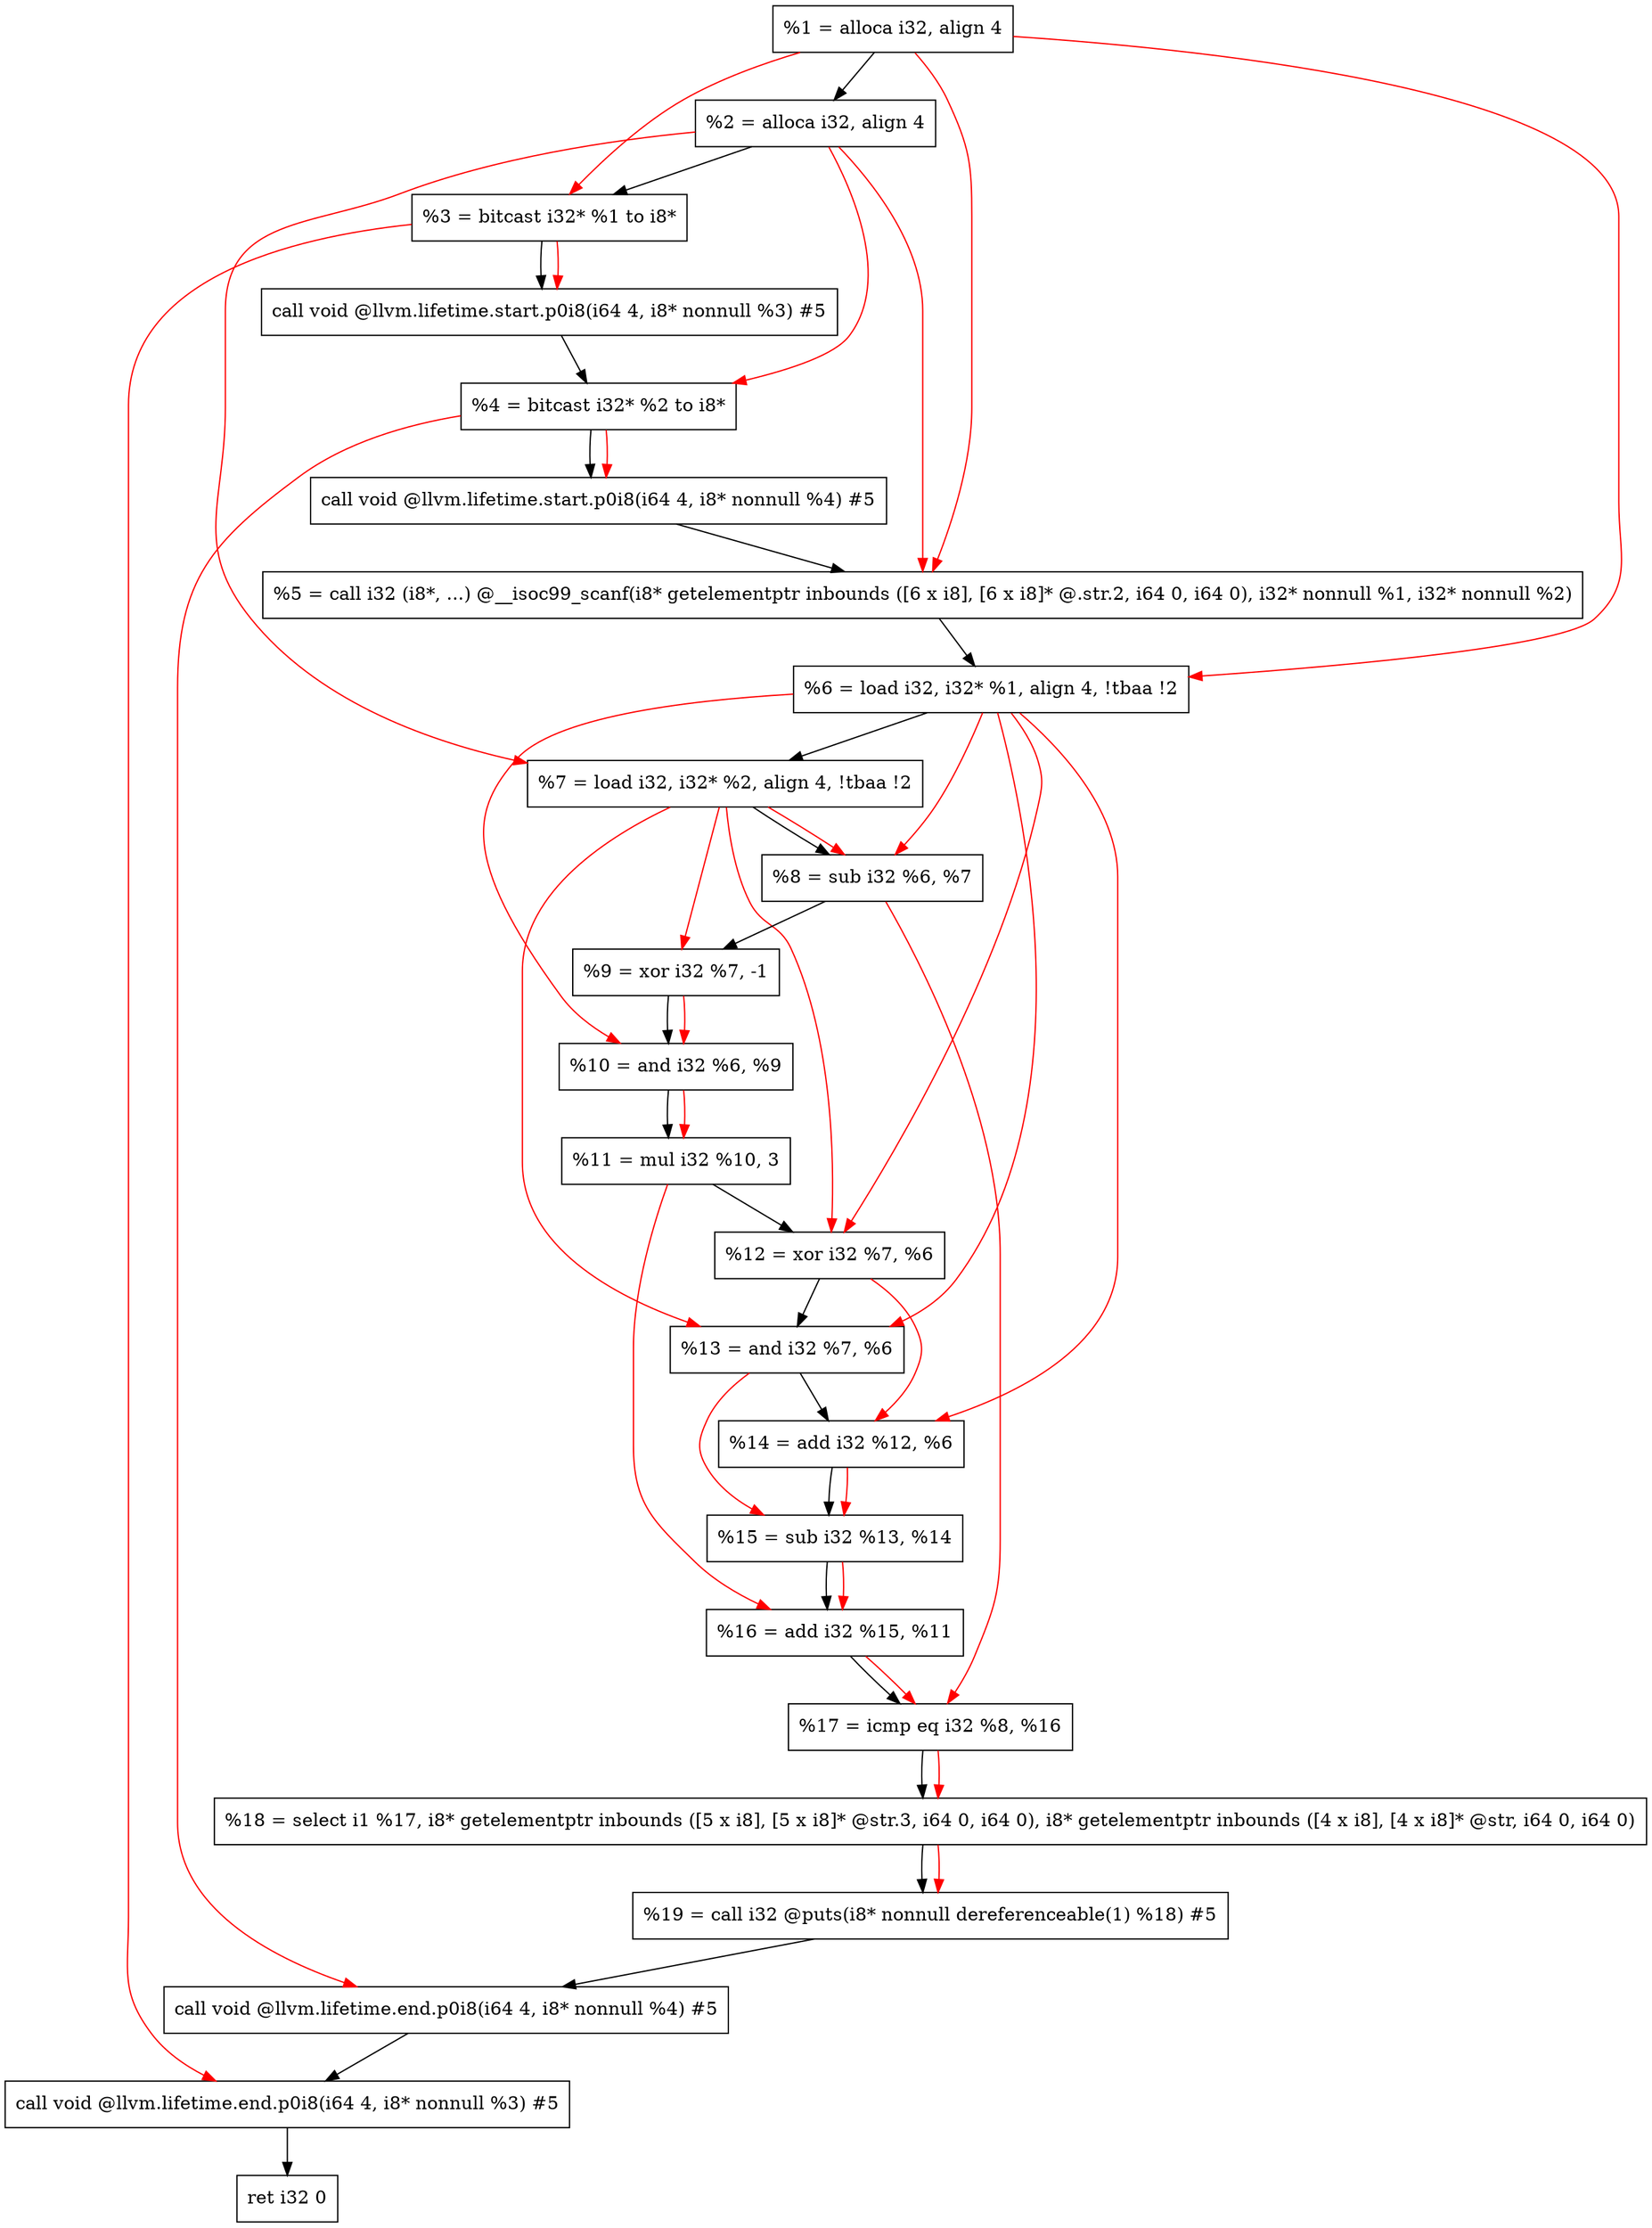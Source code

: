 digraph "DFG for'main' function" {
	Node0x4f83d8[shape=record, label="  %1 = alloca i32, align 4"];
	Node0x4f8488[shape=record, label="  %2 = alloca i32, align 4"];
	Node0x4f8518[shape=record, label="  %3 = bitcast i32* %1 to i8*"];
	Node0x4f8978[shape=record, label="  call void @llvm.lifetime.start.p0i8(i64 4, i8* nonnull %3) #5"];
	Node0x4f8a58[shape=record, label="  %4 = bitcast i32* %2 to i8*"];
	Node0x4f8b78[shape=record, label="  call void @llvm.lifetime.start.p0i8(i64 4, i8* nonnull %4) #5"];
	Node0x4f8db0[shape=record, label="  %5 = call i32 (i8*, ...) @__isoc99_scanf(i8* getelementptr inbounds ([6 x i8], [6 x i8]* @.str.2, i64 0, i64 0), i32* nonnull %1, i32* nonnull %2)"];
	Node0x4f8e68[shape=record, label="  %6 = load i32, i32* %1, align 4, !tbaa !2"];
	Node0x4f9dd8[shape=record, label="  %7 = load i32, i32* %2, align 4, !tbaa !2"];
	Node0x4fa460[shape=record, label="  %8 = sub i32 %6, %7"];
	Node0x4fa4d0[shape=record, label="  %9 = xor i32 %7, -1"];
	Node0x4fa540[shape=record, label="  %10 = and i32 %6, %9"];
	Node0x4fa5b0[shape=record, label="  %11 = mul i32 %10, 3"];
	Node0x4fa620[shape=record, label="  %12 = xor i32 %7, %6"];
	Node0x4fa690[shape=record, label="  %13 = and i32 %7, %6"];
	Node0x4fa700[shape=record, label="  %14 = add i32 %12, %6"];
	Node0x4fa770[shape=record, label="  %15 = sub i32 %13, %14"];
	Node0x4fa7e0[shape=record, label="  %16 = add i32 %15, %11"];
	Node0x4fa850[shape=record, label="  %17 = icmp eq i32 %8, %16"];
	Node0x4999d8[shape=record, label="  %18 = select i1 %17, i8* getelementptr inbounds ([5 x i8], [5 x i8]* @str.3, i64 0, i64 0), i8* getelementptr inbounds ([4 x i8], [4 x i8]* @str, i64 0, i64 0)"];
	Node0x4fa8e0[shape=record, label="  %19 = call i32 @puts(i8* nonnull dereferenceable(1) %18) #5"];
	Node0x4fab38[shape=record, label="  call void @llvm.lifetime.end.p0i8(i64 4, i8* nonnull %4) #5"];
	Node0x4fac98[shape=record, label="  call void @llvm.lifetime.end.p0i8(i64 4, i8* nonnull %3) #5"];
	Node0x4fad58[shape=record, label="  ret i32 0"];
	Node0x4f83d8 -> Node0x4f8488;
	Node0x4f8488 -> Node0x4f8518;
	Node0x4f8518 -> Node0x4f8978;
	Node0x4f8978 -> Node0x4f8a58;
	Node0x4f8a58 -> Node0x4f8b78;
	Node0x4f8b78 -> Node0x4f8db0;
	Node0x4f8db0 -> Node0x4f8e68;
	Node0x4f8e68 -> Node0x4f9dd8;
	Node0x4f9dd8 -> Node0x4fa460;
	Node0x4fa460 -> Node0x4fa4d0;
	Node0x4fa4d0 -> Node0x4fa540;
	Node0x4fa540 -> Node0x4fa5b0;
	Node0x4fa5b0 -> Node0x4fa620;
	Node0x4fa620 -> Node0x4fa690;
	Node0x4fa690 -> Node0x4fa700;
	Node0x4fa700 -> Node0x4fa770;
	Node0x4fa770 -> Node0x4fa7e0;
	Node0x4fa7e0 -> Node0x4fa850;
	Node0x4fa850 -> Node0x4999d8;
	Node0x4999d8 -> Node0x4fa8e0;
	Node0x4fa8e0 -> Node0x4fab38;
	Node0x4fab38 -> Node0x4fac98;
	Node0x4fac98 -> Node0x4fad58;
edge [color=red]
	Node0x4f83d8 -> Node0x4f8518;
	Node0x4f8518 -> Node0x4f8978;
	Node0x4f8488 -> Node0x4f8a58;
	Node0x4f8a58 -> Node0x4f8b78;
	Node0x4f83d8 -> Node0x4f8db0;
	Node0x4f8488 -> Node0x4f8db0;
	Node0x4f83d8 -> Node0x4f8e68;
	Node0x4f8488 -> Node0x4f9dd8;
	Node0x4f8e68 -> Node0x4fa460;
	Node0x4f9dd8 -> Node0x4fa460;
	Node0x4f9dd8 -> Node0x4fa4d0;
	Node0x4f8e68 -> Node0x4fa540;
	Node0x4fa4d0 -> Node0x4fa540;
	Node0x4fa540 -> Node0x4fa5b0;
	Node0x4f9dd8 -> Node0x4fa620;
	Node0x4f8e68 -> Node0x4fa620;
	Node0x4f9dd8 -> Node0x4fa690;
	Node0x4f8e68 -> Node0x4fa690;
	Node0x4fa620 -> Node0x4fa700;
	Node0x4f8e68 -> Node0x4fa700;
	Node0x4fa690 -> Node0x4fa770;
	Node0x4fa700 -> Node0x4fa770;
	Node0x4fa770 -> Node0x4fa7e0;
	Node0x4fa5b0 -> Node0x4fa7e0;
	Node0x4fa460 -> Node0x4fa850;
	Node0x4fa7e0 -> Node0x4fa850;
	Node0x4fa850 -> Node0x4999d8;
	Node0x4999d8 -> Node0x4fa8e0;
	Node0x4f8a58 -> Node0x4fab38;
	Node0x4f8518 -> Node0x4fac98;
}
